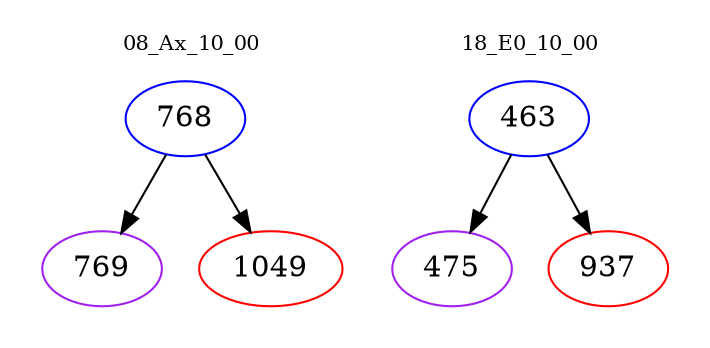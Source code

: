 digraph{
subgraph cluster_0 {
color = white
label = "08_Ax_10_00";
fontsize=10;
T0_768 [label="768", color="blue"]
T0_768 -> T0_769 [color="black"]
T0_769 [label="769", color="purple"]
T0_768 -> T0_1049 [color="black"]
T0_1049 [label="1049", color="red"]
}
subgraph cluster_1 {
color = white
label = "18_E0_10_00";
fontsize=10;
T1_463 [label="463", color="blue"]
T1_463 -> T1_475 [color="black"]
T1_475 [label="475", color="purple"]
T1_463 -> T1_937 [color="black"]
T1_937 [label="937", color="red"]
}
}
